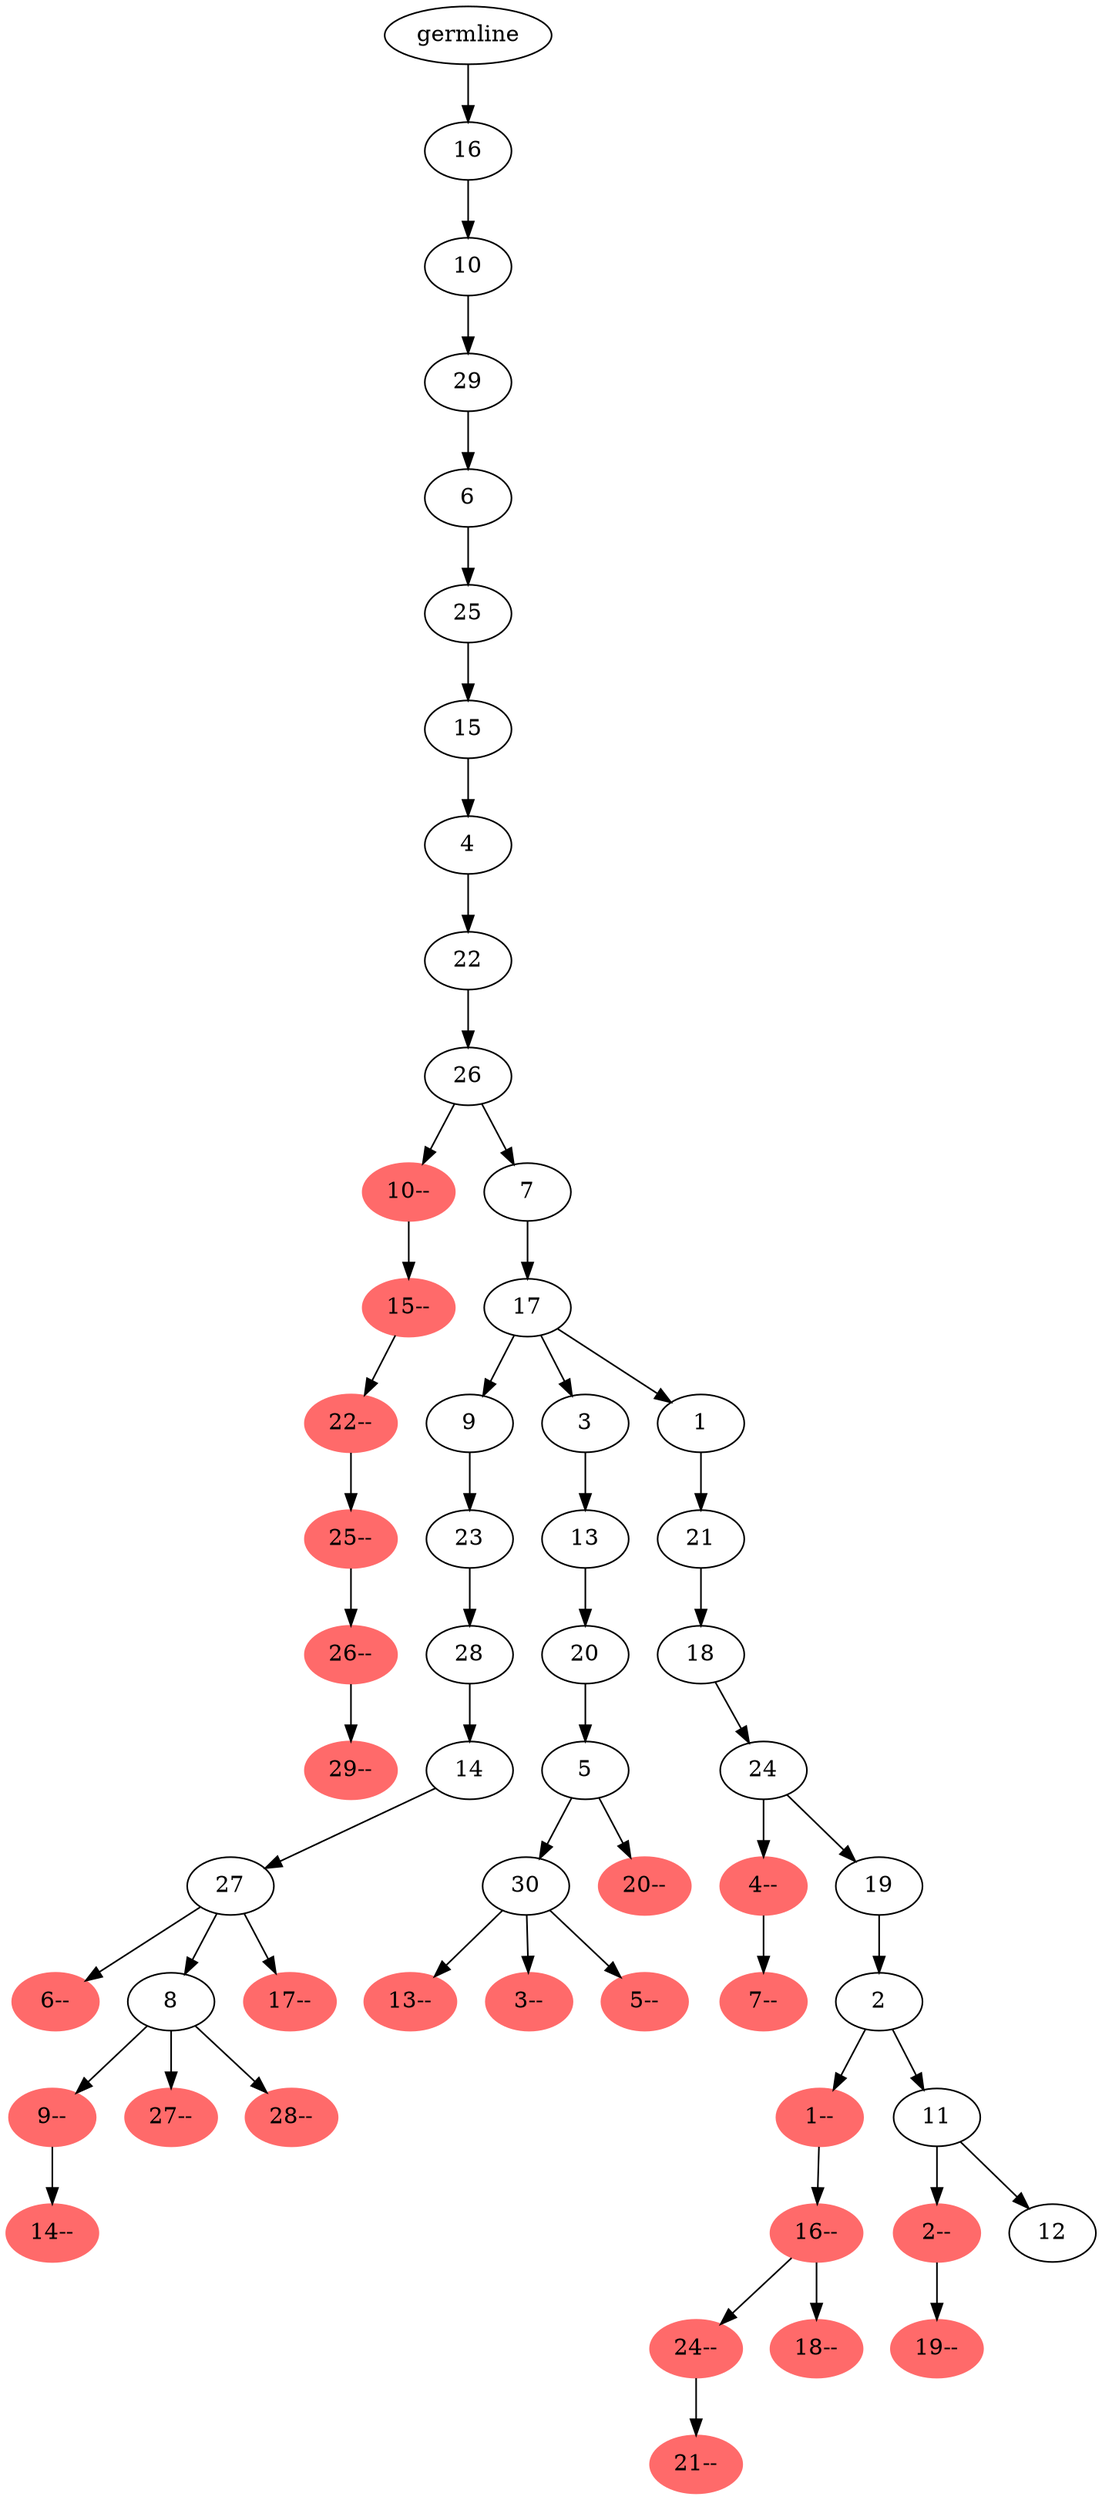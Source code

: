 digraph phylogeny {
	"55" [label="germline"];
	"55" -> "54";
	"54" [label="16"];
	"54" -> "53";
	"53" [label="10"];
	"53" -> "52";
	"52" [label="29"];
	"52" -> "51";
	"51" [label="6"];
	"51" -> "50";
	"50" [label="25"];
	"50" -> "49";
	"49" [label="15"];
	"49" -> "48";
	"48" [label="4"];
	"48" -> "47";
	"47" [label="22"];
	"47" -> "46";
	"46" [label="26"];
	"46" -> "5";
	"5" [color=indianred1, style=filled, label="10--"];
	"5" -> "4";
	"4" [color=indianred1, style=filled, label="15--"];
	"4" -> "3";
	"3" [color=indianred1, style=filled, label="22--"];
	"3" -> "2";
	"2" [color=indianred1, style=filled, label="25--"];
	"2" -> "1";
	"1" [color=indianred1, style=filled, label="26--"];
	"1" -> "0";
	"0" [color=indianred1, style=filled, label="29--"];
	"46" -> "45";
	"45" [label="7"];
	"45" -> "44";
	"44" [label="17"];
	"44" -> "17";
	"17" [label="9"];
	"17" -> "16";
	"16" [label="23"];
	"16" -> "15";
	"15" [label="28"];
	"15" -> "14";
	"14" [label="14"];
	"14" -> "13";
	"13" [label="27"];
	"13" -> "6";
	"6" [color=indianred1, style=filled, label="6--"];
	"13" -> "11";
	"11" [label="8"];
	"11" -> "8";
	"8" [color=indianred1, style=filled, label="9--"];
	"8" -> "7";
	"7" [color=indianred1, style=filled, label="14--"];
	"11" -> "9";
	"9" [color=indianred1, style=filled, label="27--"];
	"11" -> "10";
	"10" [color=indianred1, style=filled, label="28--"];
	"13" -> "12";
	"12" [color=indianred1, style=filled, label="17--"];
	"44" -> "26";
	"26" [label="3"];
	"26" -> "25";
	"25" [label="13"];
	"25" -> "24";
	"24" [label="20"];
	"24" -> "23";
	"23" [label="5"];
	"23" -> "21";
	"21" [label="30"];
	"21" -> "18";
	"18" [color=indianred1, style=filled, label="13--"];
	"21" -> "19";
	"19" [color=indianred1, style=filled, label="3--"];
	"21" -> "20";
	"20" [color=indianred1, style=filled, label="5--"];
	"23" -> "22";
	"22" [color=indianred1, style=filled, label="20--"];
	"44" -> "43";
	"43" [label="1"];
	"43" -> "42";
	"42" [label="21"];
	"42" -> "41";
	"41" [label="18"];
	"41" -> "40";
	"40" [label="24"];
	"40" -> "28";
	"28" [color=indianred1, style=filled, label="4--"];
	"28" -> "27";
	"27" [color=indianred1, style=filled, label="7--"];
	"40" -> "39";
	"39" [label="19"];
	"39" -> "38";
	"38" [label="2"];
	"38" -> "33";
	"33" [color=indianred1, style=filled, label="1--"];
	"33" -> "32";
	"32" [color=indianred1, style=filled, label="16--"];
	"32" -> "30";
	"30" [color=indianred1, style=filled, label="24--"];
	"30" -> "29";
	"29" [color=indianred1, style=filled, label="21--"];
	"32" -> "31";
	"31" [color=indianred1, style=filled, label="18--"];
	"38" -> "37";
	"37" [label="11"];
	"37" -> "35";
	"35" [color=indianred1, style=filled, label="2--"];
	"35" -> "34";
	"34" [color=indianred1, style=filled, label="19--"];
	"37" -> "36";
	"36" [label="12"];
}
